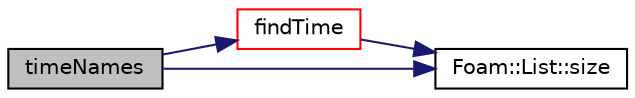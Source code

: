 digraph "timeNames"
{
  bgcolor="transparent";
  edge [fontname="Helvetica",fontsize="10",labelfontname="Helvetica",labelfontsize="10"];
  node [fontname="Helvetica",fontsize="10",shape=record];
  rankdir="LR";
  Node27 [label="timeNames",height=0.2,width=0.4,color="black", fillcolor="grey75", style="filled", fontcolor="black"];
  Node27 -> Node28 [color="midnightblue",fontsize="10",style="solid",fontname="Helvetica"];
  Node28 [label="findTime",height=0.2,width=0.4,color="red",URL="$a26669.html#a077cd4d874d379308c96e789b8543a2c",tooltip="Helper: find time. Return true if succesful. "];
  Node28 -> Node29 [color="midnightblue",fontsize="10",style="solid",fontname="Helvetica"];
  Node29 [label="Foam::List::size",height=0.2,width=0.4,color="black",URL="$a26833.html#a8a5f6fa29bd4b500caf186f60245b384",tooltip="Override size to be inconsistent with allocated storage. "];
  Node27 -> Node29 [color="midnightblue",fontsize="10",style="solid",fontname="Helvetica"];
}
